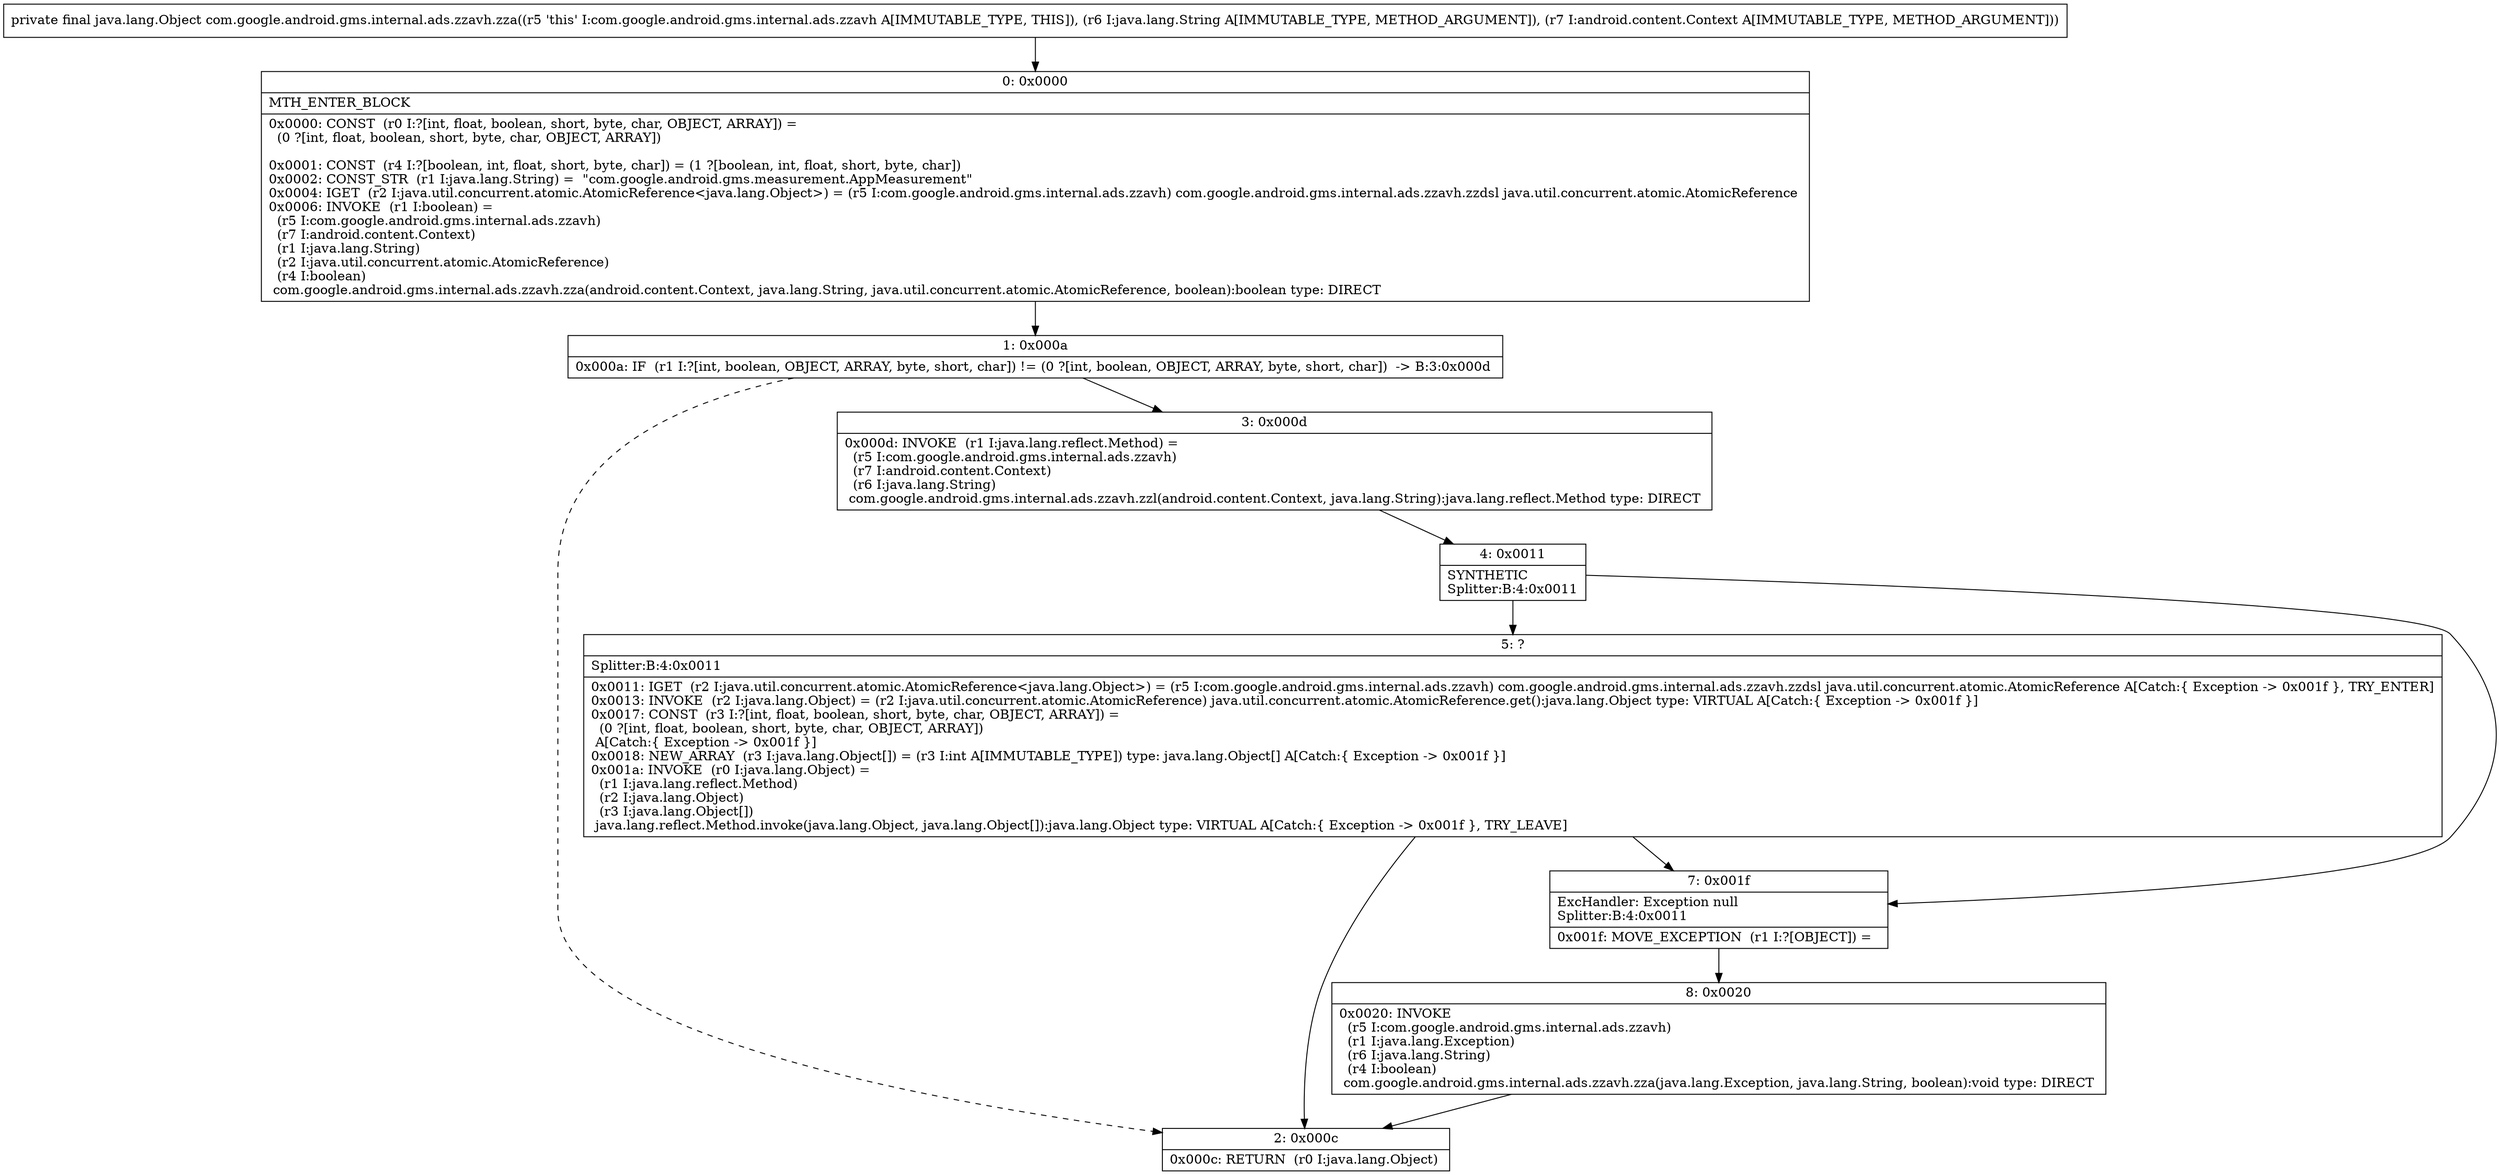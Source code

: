 digraph "CFG forcom.google.android.gms.internal.ads.zzavh.zza(Ljava\/lang\/String;Landroid\/content\/Context;)Ljava\/lang\/Object;" {
Node_0 [shape=record,label="{0\:\ 0x0000|MTH_ENTER_BLOCK\l|0x0000: CONST  (r0 I:?[int, float, boolean, short, byte, char, OBJECT, ARRAY]) = \l  (0 ?[int, float, boolean, short, byte, char, OBJECT, ARRAY])\l \l0x0001: CONST  (r4 I:?[boolean, int, float, short, byte, char]) = (1 ?[boolean, int, float, short, byte, char]) \l0x0002: CONST_STR  (r1 I:java.lang.String) =  \"com.google.android.gms.measurement.AppMeasurement\" \l0x0004: IGET  (r2 I:java.util.concurrent.atomic.AtomicReference\<java.lang.Object\>) = (r5 I:com.google.android.gms.internal.ads.zzavh) com.google.android.gms.internal.ads.zzavh.zzdsl java.util.concurrent.atomic.AtomicReference \l0x0006: INVOKE  (r1 I:boolean) = \l  (r5 I:com.google.android.gms.internal.ads.zzavh)\l  (r7 I:android.content.Context)\l  (r1 I:java.lang.String)\l  (r2 I:java.util.concurrent.atomic.AtomicReference)\l  (r4 I:boolean)\l com.google.android.gms.internal.ads.zzavh.zza(android.content.Context, java.lang.String, java.util.concurrent.atomic.AtomicReference, boolean):boolean type: DIRECT \l}"];
Node_1 [shape=record,label="{1\:\ 0x000a|0x000a: IF  (r1 I:?[int, boolean, OBJECT, ARRAY, byte, short, char]) != (0 ?[int, boolean, OBJECT, ARRAY, byte, short, char])  \-\> B:3:0x000d \l}"];
Node_2 [shape=record,label="{2\:\ 0x000c|0x000c: RETURN  (r0 I:java.lang.Object) \l}"];
Node_3 [shape=record,label="{3\:\ 0x000d|0x000d: INVOKE  (r1 I:java.lang.reflect.Method) = \l  (r5 I:com.google.android.gms.internal.ads.zzavh)\l  (r7 I:android.content.Context)\l  (r6 I:java.lang.String)\l com.google.android.gms.internal.ads.zzavh.zzl(android.content.Context, java.lang.String):java.lang.reflect.Method type: DIRECT \l}"];
Node_4 [shape=record,label="{4\:\ 0x0011|SYNTHETIC\lSplitter:B:4:0x0011\l}"];
Node_5 [shape=record,label="{5\:\ ?|Splitter:B:4:0x0011\l|0x0011: IGET  (r2 I:java.util.concurrent.atomic.AtomicReference\<java.lang.Object\>) = (r5 I:com.google.android.gms.internal.ads.zzavh) com.google.android.gms.internal.ads.zzavh.zzdsl java.util.concurrent.atomic.AtomicReference A[Catch:\{ Exception \-\> 0x001f \}, TRY_ENTER]\l0x0013: INVOKE  (r2 I:java.lang.Object) = (r2 I:java.util.concurrent.atomic.AtomicReference) java.util.concurrent.atomic.AtomicReference.get():java.lang.Object type: VIRTUAL A[Catch:\{ Exception \-\> 0x001f \}]\l0x0017: CONST  (r3 I:?[int, float, boolean, short, byte, char, OBJECT, ARRAY]) = \l  (0 ?[int, float, boolean, short, byte, char, OBJECT, ARRAY])\l A[Catch:\{ Exception \-\> 0x001f \}]\l0x0018: NEW_ARRAY  (r3 I:java.lang.Object[]) = (r3 I:int A[IMMUTABLE_TYPE]) type: java.lang.Object[] A[Catch:\{ Exception \-\> 0x001f \}]\l0x001a: INVOKE  (r0 I:java.lang.Object) = \l  (r1 I:java.lang.reflect.Method)\l  (r2 I:java.lang.Object)\l  (r3 I:java.lang.Object[])\l java.lang.reflect.Method.invoke(java.lang.Object, java.lang.Object[]):java.lang.Object type: VIRTUAL A[Catch:\{ Exception \-\> 0x001f \}, TRY_LEAVE]\l}"];
Node_7 [shape=record,label="{7\:\ 0x001f|ExcHandler: Exception null\lSplitter:B:4:0x0011\l|0x001f: MOVE_EXCEPTION  (r1 I:?[OBJECT]) =  \l}"];
Node_8 [shape=record,label="{8\:\ 0x0020|0x0020: INVOKE  \l  (r5 I:com.google.android.gms.internal.ads.zzavh)\l  (r1 I:java.lang.Exception)\l  (r6 I:java.lang.String)\l  (r4 I:boolean)\l com.google.android.gms.internal.ads.zzavh.zza(java.lang.Exception, java.lang.String, boolean):void type: DIRECT \l}"];
MethodNode[shape=record,label="{private final java.lang.Object com.google.android.gms.internal.ads.zzavh.zza((r5 'this' I:com.google.android.gms.internal.ads.zzavh A[IMMUTABLE_TYPE, THIS]), (r6 I:java.lang.String A[IMMUTABLE_TYPE, METHOD_ARGUMENT]), (r7 I:android.content.Context A[IMMUTABLE_TYPE, METHOD_ARGUMENT])) }"];
MethodNode -> Node_0;
Node_0 -> Node_1;
Node_1 -> Node_2[style=dashed];
Node_1 -> Node_3;
Node_3 -> Node_4;
Node_4 -> Node_5;
Node_4 -> Node_7;
Node_5 -> Node_7;
Node_5 -> Node_2;
Node_7 -> Node_8;
Node_8 -> Node_2;
}

